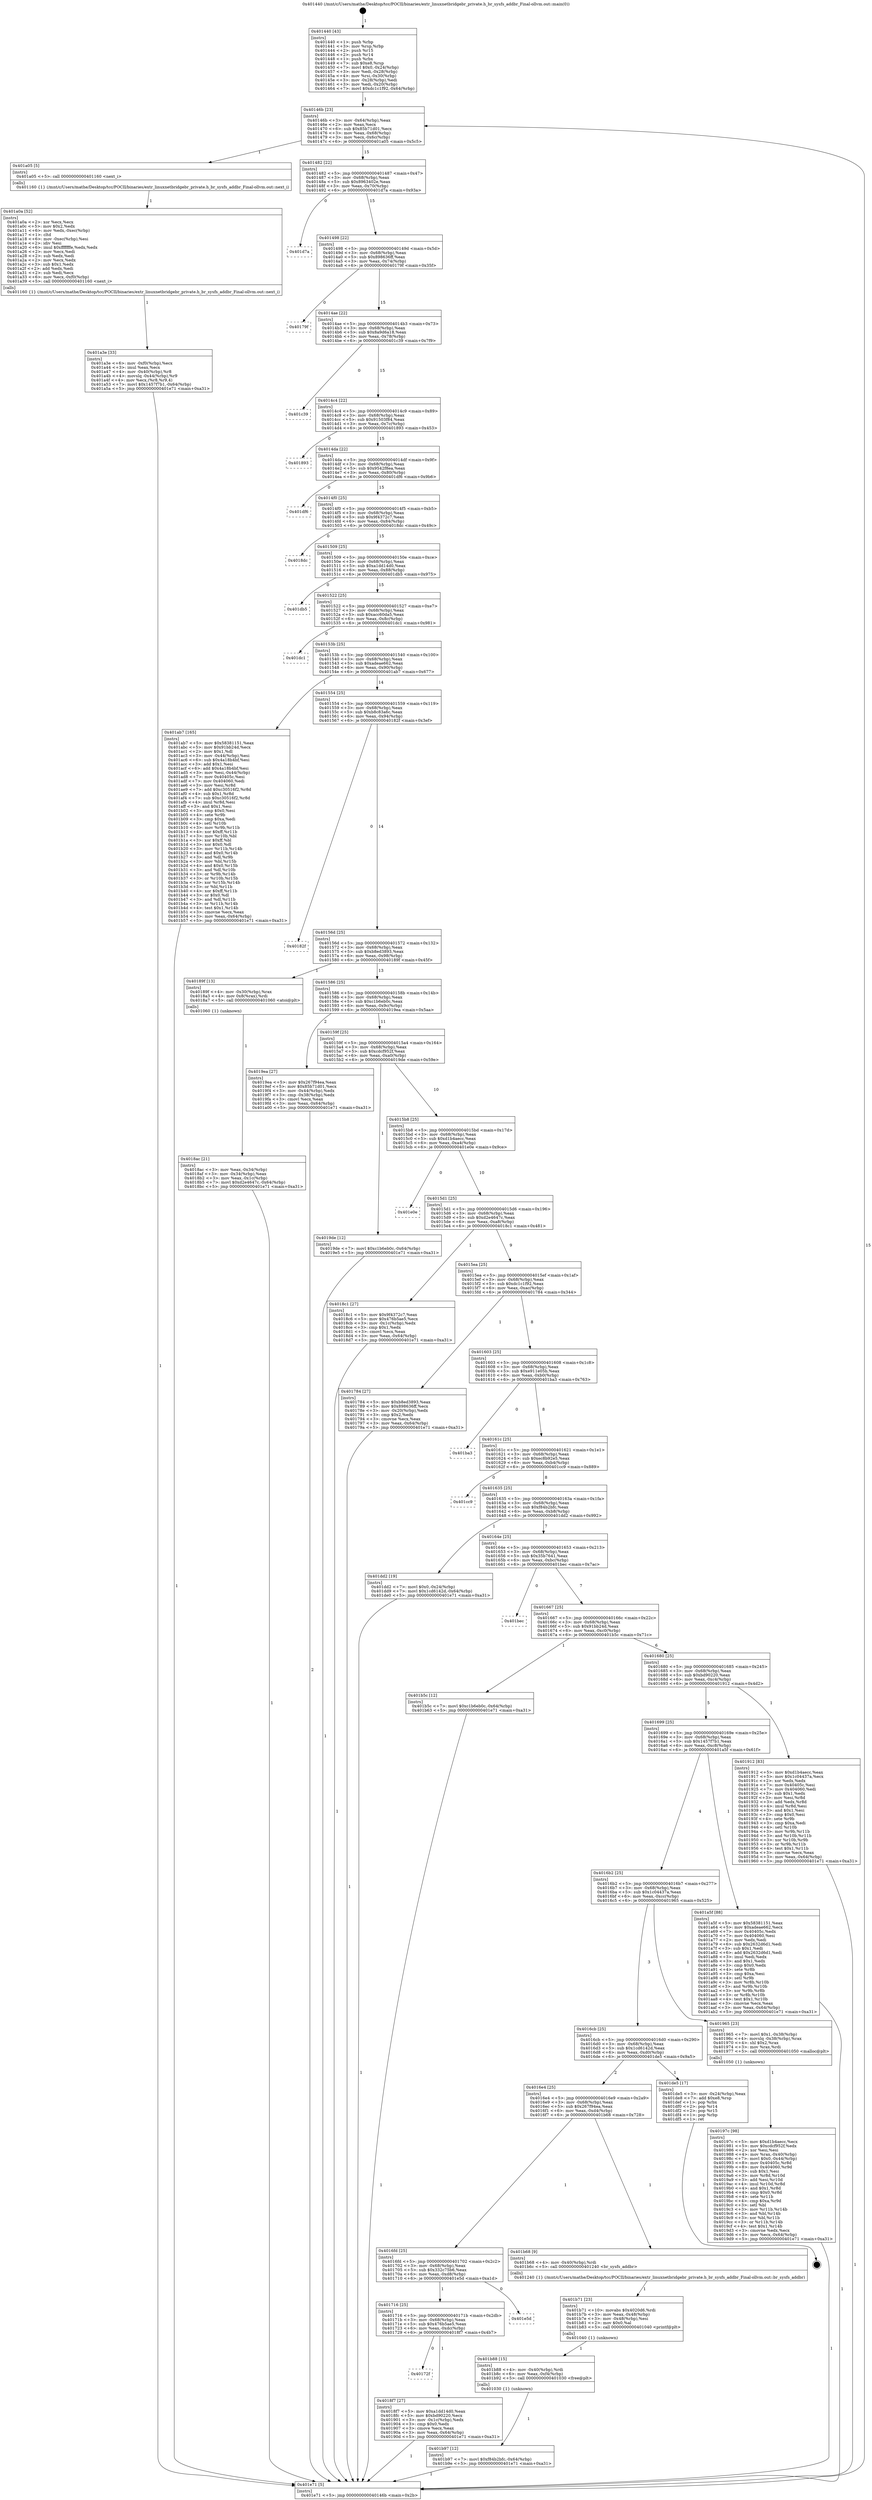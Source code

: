 digraph "0x401440" {
  label = "0x401440 (/mnt/c/Users/mathe/Desktop/tcc/POCII/binaries/extr_linuxnetbridgebr_private.h_br_sysfs_addbr_Final-ollvm.out::main(0))"
  labelloc = "t"
  node[shape=record]

  Entry [label="",width=0.3,height=0.3,shape=circle,fillcolor=black,style=filled]
  "0x40146b" [label="{
     0x40146b [23]\l
     | [instrs]\l
     &nbsp;&nbsp;0x40146b \<+3\>: mov -0x64(%rbp),%eax\l
     &nbsp;&nbsp;0x40146e \<+2\>: mov %eax,%ecx\l
     &nbsp;&nbsp;0x401470 \<+6\>: sub $0x85b71d01,%ecx\l
     &nbsp;&nbsp;0x401476 \<+3\>: mov %eax,-0x68(%rbp)\l
     &nbsp;&nbsp;0x401479 \<+3\>: mov %ecx,-0x6c(%rbp)\l
     &nbsp;&nbsp;0x40147c \<+6\>: je 0000000000401a05 \<main+0x5c5\>\l
  }"]
  "0x401a05" [label="{
     0x401a05 [5]\l
     | [instrs]\l
     &nbsp;&nbsp;0x401a05 \<+5\>: call 0000000000401160 \<next_i\>\l
     | [calls]\l
     &nbsp;&nbsp;0x401160 \{1\} (/mnt/c/Users/mathe/Desktop/tcc/POCII/binaries/extr_linuxnetbridgebr_private.h_br_sysfs_addbr_Final-ollvm.out::next_i)\l
  }"]
  "0x401482" [label="{
     0x401482 [22]\l
     | [instrs]\l
     &nbsp;&nbsp;0x401482 \<+5\>: jmp 0000000000401487 \<main+0x47\>\l
     &nbsp;&nbsp;0x401487 \<+3\>: mov -0x68(%rbp),%eax\l
     &nbsp;&nbsp;0x40148a \<+5\>: sub $0x8963402e,%eax\l
     &nbsp;&nbsp;0x40148f \<+3\>: mov %eax,-0x70(%rbp)\l
     &nbsp;&nbsp;0x401492 \<+6\>: je 0000000000401d7a \<main+0x93a\>\l
  }"]
  Exit [label="",width=0.3,height=0.3,shape=circle,fillcolor=black,style=filled,peripheries=2]
  "0x401d7a" [label="{
     0x401d7a\l
  }", style=dashed]
  "0x401498" [label="{
     0x401498 [22]\l
     | [instrs]\l
     &nbsp;&nbsp;0x401498 \<+5\>: jmp 000000000040149d \<main+0x5d\>\l
     &nbsp;&nbsp;0x40149d \<+3\>: mov -0x68(%rbp),%eax\l
     &nbsp;&nbsp;0x4014a0 \<+5\>: sub $0x898636ff,%eax\l
     &nbsp;&nbsp;0x4014a5 \<+3\>: mov %eax,-0x74(%rbp)\l
     &nbsp;&nbsp;0x4014a8 \<+6\>: je 000000000040179f \<main+0x35f\>\l
  }"]
  "0x401b97" [label="{
     0x401b97 [12]\l
     | [instrs]\l
     &nbsp;&nbsp;0x401b97 \<+7\>: movl $0xf84b2bfc,-0x64(%rbp)\l
     &nbsp;&nbsp;0x401b9e \<+5\>: jmp 0000000000401e71 \<main+0xa31\>\l
  }"]
  "0x40179f" [label="{
     0x40179f\l
  }", style=dashed]
  "0x4014ae" [label="{
     0x4014ae [22]\l
     | [instrs]\l
     &nbsp;&nbsp;0x4014ae \<+5\>: jmp 00000000004014b3 \<main+0x73\>\l
     &nbsp;&nbsp;0x4014b3 \<+3\>: mov -0x68(%rbp),%eax\l
     &nbsp;&nbsp;0x4014b6 \<+5\>: sub $0x8a9d6a18,%eax\l
     &nbsp;&nbsp;0x4014bb \<+3\>: mov %eax,-0x78(%rbp)\l
     &nbsp;&nbsp;0x4014be \<+6\>: je 0000000000401c39 \<main+0x7f9\>\l
  }"]
  "0x401b88" [label="{
     0x401b88 [15]\l
     | [instrs]\l
     &nbsp;&nbsp;0x401b88 \<+4\>: mov -0x40(%rbp),%rdi\l
     &nbsp;&nbsp;0x401b8c \<+6\>: mov %eax,-0xf4(%rbp)\l
     &nbsp;&nbsp;0x401b92 \<+5\>: call 0000000000401030 \<free@plt\>\l
     | [calls]\l
     &nbsp;&nbsp;0x401030 \{1\} (unknown)\l
  }"]
  "0x401c39" [label="{
     0x401c39\l
  }", style=dashed]
  "0x4014c4" [label="{
     0x4014c4 [22]\l
     | [instrs]\l
     &nbsp;&nbsp;0x4014c4 \<+5\>: jmp 00000000004014c9 \<main+0x89\>\l
     &nbsp;&nbsp;0x4014c9 \<+3\>: mov -0x68(%rbp),%eax\l
     &nbsp;&nbsp;0x4014cc \<+5\>: sub $0x91503f84,%eax\l
     &nbsp;&nbsp;0x4014d1 \<+3\>: mov %eax,-0x7c(%rbp)\l
     &nbsp;&nbsp;0x4014d4 \<+6\>: je 0000000000401893 \<main+0x453\>\l
  }"]
  "0x401b71" [label="{
     0x401b71 [23]\l
     | [instrs]\l
     &nbsp;&nbsp;0x401b71 \<+10\>: movabs $0x4020d6,%rdi\l
     &nbsp;&nbsp;0x401b7b \<+3\>: mov %eax,-0x48(%rbp)\l
     &nbsp;&nbsp;0x401b7e \<+3\>: mov -0x48(%rbp),%esi\l
     &nbsp;&nbsp;0x401b81 \<+2\>: mov $0x0,%al\l
     &nbsp;&nbsp;0x401b83 \<+5\>: call 0000000000401040 \<printf@plt\>\l
     | [calls]\l
     &nbsp;&nbsp;0x401040 \{1\} (unknown)\l
  }"]
  "0x401893" [label="{
     0x401893\l
  }", style=dashed]
  "0x4014da" [label="{
     0x4014da [22]\l
     | [instrs]\l
     &nbsp;&nbsp;0x4014da \<+5\>: jmp 00000000004014df \<main+0x9f\>\l
     &nbsp;&nbsp;0x4014df \<+3\>: mov -0x68(%rbp),%eax\l
     &nbsp;&nbsp;0x4014e2 \<+5\>: sub $0x9542f8ea,%eax\l
     &nbsp;&nbsp;0x4014e7 \<+3\>: mov %eax,-0x80(%rbp)\l
     &nbsp;&nbsp;0x4014ea \<+6\>: je 0000000000401df6 \<main+0x9b6\>\l
  }"]
  "0x401a3e" [label="{
     0x401a3e [33]\l
     | [instrs]\l
     &nbsp;&nbsp;0x401a3e \<+6\>: mov -0xf0(%rbp),%ecx\l
     &nbsp;&nbsp;0x401a44 \<+3\>: imul %eax,%ecx\l
     &nbsp;&nbsp;0x401a47 \<+4\>: mov -0x40(%rbp),%r8\l
     &nbsp;&nbsp;0x401a4b \<+4\>: movslq -0x44(%rbp),%r9\l
     &nbsp;&nbsp;0x401a4f \<+4\>: mov %ecx,(%r8,%r9,4)\l
     &nbsp;&nbsp;0x401a53 \<+7\>: movl $0x1457f7b1,-0x64(%rbp)\l
     &nbsp;&nbsp;0x401a5a \<+5\>: jmp 0000000000401e71 \<main+0xa31\>\l
  }"]
  "0x401df6" [label="{
     0x401df6\l
  }", style=dashed]
  "0x4014f0" [label="{
     0x4014f0 [25]\l
     | [instrs]\l
     &nbsp;&nbsp;0x4014f0 \<+5\>: jmp 00000000004014f5 \<main+0xb5\>\l
     &nbsp;&nbsp;0x4014f5 \<+3\>: mov -0x68(%rbp),%eax\l
     &nbsp;&nbsp;0x4014f8 \<+5\>: sub $0x9f4372c7,%eax\l
     &nbsp;&nbsp;0x4014fd \<+6\>: mov %eax,-0x84(%rbp)\l
     &nbsp;&nbsp;0x401503 \<+6\>: je 00000000004018dc \<main+0x49c\>\l
  }"]
  "0x401a0a" [label="{
     0x401a0a [52]\l
     | [instrs]\l
     &nbsp;&nbsp;0x401a0a \<+2\>: xor %ecx,%ecx\l
     &nbsp;&nbsp;0x401a0c \<+5\>: mov $0x2,%edx\l
     &nbsp;&nbsp;0x401a11 \<+6\>: mov %edx,-0xec(%rbp)\l
     &nbsp;&nbsp;0x401a17 \<+1\>: cltd\l
     &nbsp;&nbsp;0x401a18 \<+6\>: mov -0xec(%rbp),%esi\l
     &nbsp;&nbsp;0x401a1e \<+2\>: idiv %esi\l
     &nbsp;&nbsp;0x401a20 \<+6\>: imul $0xfffffffe,%edx,%edx\l
     &nbsp;&nbsp;0x401a26 \<+2\>: mov %ecx,%edi\l
     &nbsp;&nbsp;0x401a28 \<+2\>: sub %edx,%edi\l
     &nbsp;&nbsp;0x401a2a \<+2\>: mov %ecx,%edx\l
     &nbsp;&nbsp;0x401a2c \<+3\>: sub $0x1,%edx\l
     &nbsp;&nbsp;0x401a2f \<+2\>: add %edx,%edi\l
     &nbsp;&nbsp;0x401a31 \<+2\>: sub %edi,%ecx\l
     &nbsp;&nbsp;0x401a33 \<+6\>: mov %ecx,-0xf0(%rbp)\l
     &nbsp;&nbsp;0x401a39 \<+5\>: call 0000000000401160 \<next_i\>\l
     | [calls]\l
     &nbsp;&nbsp;0x401160 \{1\} (/mnt/c/Users/mathe/Desktop/tcc/POCII/binaries/extr_linuxnetbridgebr_private.h_br_sysfs_addbr_Final-ollvm.out::next_i)\l
  }"]
  "0x4018dc" [label="{
     0x4018dc\l
  }", style=dashed]
  "0x401509" [label="{
     0x401509 [25]\l
     | [instrs]\l
     &nbsp;&nbsp;0x401509 \<+5\>: jmp 000000000040150e \<main+0xce\>\l
     &nbsp;&nbsp;0x40150e \<+3\>: mov -0x68(%rbp),%eax\l
     &nbsp;&nbsp;0x401511 \<+5\>: sub $0xa1dd14d0,%eax\l
     &nbsp;&nbsp;0x401516 \<+6\>: mov %eax,-0x88(%rbp)\l
     &nbsp;&nbsp;0x40151c \<+6\>: je 0000000000401db5 \<main+0x975\>\l
  }"]
  "0x40197c" [label="{
     0x40197c [98]\l
     | [instrs]\l
     &nbsp;&nbsp;0x40197c \<+5\>: mov $0xd1b4aecc,%ecx\l
     &nbsp;&nbsp;0x401981 \<+5\>: mov $0xcdcf952f,%edx\l
     &nbsp;&nbsp;0x401986 \<+2\>: xor %esi,%esi\l
     &nbsp;&nbsp;0x401988 \<+4\>: mov %rax,-0x40(%rbp)\l
     &nbsp;&nbsp;0x40198c \<+7\>: movl $0x0,-0x44(%rbp)\l
     &nbsp;&nbsp;0x401993 \<+8\>: mov 0x40405c,%r8d\l
     &nbsp;&nbsp;0x40199b \<+8\>: mov 0x404060,%r9d\l
     &nbsp;&nbsp;0x4019a3 \<+3\>: sub $0x1,%esi\l
     &nbsp;&nbsp;0x4019a6 \<+3\>: mov %r8d,%r10d\l
     &nbsp;&nbsp;0x4019a9 \<+3\>: add %esi,%r10d\l
     &nbsp;&nbsp;0x4019ac \<+4\>: imul %r10d,%r8d\l
     &nbsp;&nbsp;0x4019b0 \<+4\>: and $0x1,%r8d\l
     &nbsp;&nbsp;0x4019b4 \<+4\>: cmp $0x0,%r8d\l
     &nbsp;&nbsp;0x4019b8 \<+4\>: sete %r11b\l
     &nbsp;&nbsp;0x4019bc \<+4\>: cmp $0xa,%r9d\l
     &nbsp;&nbsp;0x4019c0 \<+3\>: setl %bl\l
     &nbsp;&nbsp;0x4019c3 \<+3\>: mov %r11b,%r14b\l
     &nbsp;&nbsp;0x4019c6 \<+3\>: and %bl,%r14b\l
     &nbsp;&nbsp;0x4019c9 \<+3\>: xor %bl,%r11b\l
     &nbsp;&nbsp;0x4019cc \<+3\>: or %r11b,%r14b\l
     &nbsp;&nbsp;0x4019cf \<+4\>: test $0x1,%r14b\l
     &nbsp;&nbsp;0x4019d3 \<+3\>: cmovne %edx,%ecx\l
     &nbsp;&nbsp;0x4019d6 \<+3\>: mov %ecx,-0x64(%rbp)\l
     &nbsp;&nbsp;0x4019d9 \<+5\>: jmp 0000000000401e71 \<main+0xa31\>\l
  }"]
  "0x401db5" [label="{
     0x401db5\l
  }", style=dashed]
  "0x401522" [label="{
     0x401522 [25]\l
     | [instrs]\l
     &nbsp;&nbsp;0x401522 \<+5\>: jmp 0000000000401527 \<main+0xe7\>\l
     &nbsp;&nbsp;0x401527 \<+3\>: mov -0x68(%rbp),%eax\l
     &nbsp;&nbsp;0x40152a \<+5\>: sub $0xacc60da5,%eax\l
     &nbsp;&nbsp;0x40152f \<+6\>: mov %eax,-0x8c(%rbp)\l
     &nbsp;&nbsp;0x401535 \<+6\>: je 0000000000401dc1 \<main+0x981\>\l
  }"]
  "0x40172f" [label="{
     0x40172f\l
  }", style=dashed]
  "0x401dc1" [label="{
     0x401dc1\l
  }", style=dashed]
  "0x40153b" [label="{
     0x40153b [25]\l
     | [instrs]\l
     &nbsp;&nbsp;0x40153b \<+5\>: jmp 0000000000401540 \<main+0x100\>\l
     &nbsp;&nbsp;0x401540 \<+3\>: mov -0x68(%rbp),%eax\l
     &nbsp;&nbsp;0x401543 \<+5\>: sub $0xadeae662,%eax\l
     &nbsp;&nbsp;0x401548 \<+6\>: mov %eax,-0x90(%rbp)\l
     &nbsp;&nbsp;0x40154e \<+6\>: je 0000000000401ab7 \<main+0x677\>\l
  }"]
  "0x4018f7" [label="{
     0x4018f7 [27]\l
     | [instrs]\l
     &nbsp;&nbsp;0x4018f7 \<+5\>: mov $0xa1dd14d0,%eax\l
     &nbsp;&nbsp;0x4018fc \<+5\>: mov $0xbd90220,%ecx\l
     &nbsp;&nbsp;0x401901 \<+3\>: mov -0x1c(%rbp),%edx\l
     &nbsp;&nbsp;0x401904 \<+3\>: cmp $0x0,%edx\l
     &nbsp;&nbsp;0x401907 \<+3\>: cmove %ecx,%eax\l
     &nbsp;&nbsp;0x40190a \<+3\>: mov %eax,-0x64(%rbp)\l
     &nbsp;&nbsp;0x40190d \<+5\>: jmp 0000000000401e71 \<main+0xa31\>\l
  }"]
  "0x401ab7" [label="{
     0x401ab7 [165]\l
     | [instrs]\l
     &nbsp;&nbsp;0x401ab7 \<+5\>: mov $0x58381151,%eax\l
     &nbsp;&nbsp;0x401abc \<+5\>: mov $0x91bb24d,%ecx\l
     &nbsp;&nbsp;0x401ac1 \<+2\>: mov $0x1,%dl\l
     &nbsp;&nbsp;0x401ac3 \<+3\>: mov -0x44(%rbp),%esi\l
     &nbsp;&nbsp;0x401ac6 \<+6\>: sub $0x4a18b4bf,%esi\l
     &nbsp;&nbsp;0x401acc \<+3\>: add $0x1,%esi\l
     &nbsp;&nbsp;0x401acf \<+6\>: add $0x4a18b4bf,%esi\l
     &nbsp;&nbsp;0x401ad5 \<+3\>: mov %esi,-0x44(%rbp)\l
     &nbsp;&nbsp;0x401ad8 \<+7\>: mov 0x40405c,%esi\l
     &nbsp;&nbsp;0x401adf \<+7\>: mov 0x404060,%edi\l
     &nbsp;&nbsp;0x401ae6 \<+3\>: mov %esi,%r8d\l
     &nbsp;&nbsp;0x401ae9 \<+7\>: add $0xc30516f2,%r8d\l
     &nbsp;&nbsp;0x401af0 \<+4\>: sub $0x1,%r8d\l
     &nbsp;&nbsp;0x401af4 \<+7\>: sub $0xc30516f2,%r8d\l
     &nbsp;&nbsp;0x401afb \<+4\>: imul %r8d,%esi\l
     &nbsp;&nbsp;0x401aff \<+3\>: and $0x1,%esi\l
     &nbsp;&nbsp;0x401b02 \<+3\>: cmp $0x0,%esi\l
     &nbsp;&nbsp;0x401b05 \<+4\>: sete %r9b\l
     &nbsp;&nbsp;0x401b09 \<+3\>: cmp $0xa,%edi\l
     &nbsp;&nbsp;0x401b0c \<+4\>: setl %r10b\l
     &nbsp;&nbsp;0x401b10 \<+3\>: mov %r9b,%r11b\l
     &nbsp;&nbsp;0x401b13 \<+4\>: xor $0xff,%r11b\l
     &nbsp;&nbsp;0x401b17 \<+3\>: mov %r10b,%bl\l
     &nbsp;&nbsp;0x401b1a \<+3\>: xor $0xff,%bl\l
     &nbsp;&nbsp;0x401b1d \<+3\>: xor $0x0,%dl\l
     &nbsp;&nbsp;0x401b20 \<+3\>: mov %r11b,%r14b\l
     &nbsp;&nbsp;0x401b23 \<+4\>: and $0x0,%r14b\l
     &nbsp;&nbsp;0x401b27 \<+3\>: and %dl,%r9b\l
     &nbsp;&nbsp;0x401b2a \<+3\>: mov %bl,%r15b\l
     &nbsp;&nbsp;0x401b2d \<+4\>: and $0x0,%r15b\l
     &nbsp;&nbsp;0x401b31 \<+3\>: and %dl,%r10b\l
     &nbsp;&nbsp;0x401b34 \<+3\>: or %r9b,%r14b\l
     &nbsp;&nbsp;0x401b37 \<+3\>: or %r10b,%r15b\l
     &nbsp;&nbsp;0x401b3a \<+3\>: xor %r15b,%r14b\l
     &nbsp;&nbsp;0x401b3d \<+3\>: or %bl,%r11b\l
     &nbsp;&nbsp;0x401b40 \<+4\>: xor $0xff,%r11b\l
     &nbsp;&nbsp;0x401b44 \<+3\>: or $0x0,%dl\l
     &nbsp;&nbsp;0x401b47 \<+3\>: and %dl,%r11b\l
     &nbsp;&nbsp;0x401b4a \<+3\>: or %r11b,%r14b\l
     &nbsp;&nbsp;0x401b4d \<+4\>: test $0x1,%r14b\l
     &nbsp;&nbsp;0x401b51 \<+3\>: cmovne %ecx,%eax\l
     &nbsp;&nbsp;0x401b54 \<+3\>: mov %eax,-0x64(%rbp)\l
     &nbsp;&nbsp;0x401b57 \<+5\>: jmp 0000000000401e71 \<main+0xa31\>\l
  }"]
  "0x401554" [label="{
     0x401554 [25]\l
     | [instrs]\l
     &nbsp;&nbsp;0x401554 \<+5\>: jmp 0000000000401559 \<main+0x119\>\l
     &nbsp;&nbsp;0x401559 \<+3\>: mov -0x68(%rbp),%eax\l
     &nbsp;&nbsp;0x40155c \<+5\>: sub $0xb8c83a6c,%eax\l
     &nbsp;&nbsp;0x401561 \<+6\>: mov %eax,-0x94(%rbp)\l
     &nbsp;&nbsp;0x401567 \<+6\>: je 000000000040182f \<main+0x3ef\>\l
  }"]
  "0x401716" [label="{
     0x401716 [25]\l
     | [instrs]\l
     &nbsp;&nbsp;0x401716 \<+5\>: jmp 000000000040171b \<main+0x2db\>\l
     &nbsp;&nbsp;0x40171b \<+3\>: mov -0x68(%rbp),%eax\l
     &nbsp;&nbsp;0x40171e \<+5\>: sub $0x476b5ae5,%eax\l
     &nbsp;&nbsp;0x401723 \<+6\>: mov %eax,-0xdc(%rbp)\l
     &nbsp;&nbsp;0x401729 \<+6\>: je 00000000004018f7 \<main+0x4b7\>\l
  }"]
  "0x40182f" [label="{
     0x40182f\l
  }", style=dashed]
  "0x40156d" [label="{
     0x40156d [25]\l
     | [instrs]\l
     &nbsp;&nbsp;0x40156d \<+5\>: jmp 0000000000401572 \<main+0x132\>\l
     &nbsp;&nbsp;0x401572 \<+3\>: mov -0x68(%rbp),%eax\l
     &nbsp;&nbsp;0x401575 \<+5\>: sub $0xb8ed3893,%eax\l
     &nbsp;&nbsp;0x40157a \<+6\>: mov %eax,-0x98(%rbp)\l
     &nbsp;&nbsp;0x401580 \<+6\>: je 000000000040189f \<main+0x45f\>\l
  }"]
  "0x401e5d" [label="{
     0x401e5d\l
  }", style=dashed]
  "0x40189f" [label="{
     0x40189f [13]\l
     | [instrs]\l
     &nbsp;&nbsp;0x40189f \<+4\>: mov -0x30(%rbp),%rax\l
     &nbsp;&nbsp;0x4018a3 \<+4\>: mov 0x8(%rax),%rdi\l
     &nbsp;&nbsp;0x4018a7 \<+5\>: call 0000000000401060 \<atoi@plt\>\l
     | [calls]\l
     &nbsp;&nbsp;0x401060 \{1\} (unknown)\l
  }"]
  "0x401586" [label="{
     0x401586 [25]\l
     | [instrs]\l
     &nbsp;&nbsp;0x401586 \<+5\>: jmp 000000000040158b \<main+0x14b\>\l
     &nbsp;&nbsp;0x40158b \<+3\>: mov -0x68(%rbp),%eax\l
     &nbsp;&nbsp;0x40158e \<+5\>: sub $0xc1b6eb0c,%eax\l
     &nbsp;&nbsp;0x401593 \<+6\>: mov %eax,-0x9c(%rbp)\l
     &nbsp;&nbsp;0x401599 \<+6\>: je 00000000004019ea \<main+0x5aa\>\l
  }"]
  "0x4016fd" [label="{
     0x4016fd [25]\l
     | [instrs]\l
     &nbsp;&nbsp;0x4016fd \<+5\>: jmp 0000000000401702 \<main+0x2c2\>\l
     &nbsp;&nbsp;0x401702 \<+3\>: mov -0x68(%rbp),%eax\l
     &nbsp;&nbsp;0x401705 \<+5\>: sub $0x332c75b6,%eax\l
     &nbsp;&nbsp;0x40170a \<+6\>: mov %eax,-0xd8(%rbp)\l
     &nbsp;&nbsp;0x401710 \<+6\>: je 0000000000401e5d \<main+0xa1d\>\l
  }"]
  "0x4019ea" [label="{
     0x4019ea [27]\l
     | [instrs]\l
     &nbsp;&nbsp;0x4019ea \<+5\>: mov $0x267f94ea,%eax\l
     &nbsp;&nbsp;0x4019ef \<+5\>: mov $0x85b71d01,%ecx\l
     &nbsp;&nbsp;0x4019f4 \<+3\>: mov -0x44(%rbp),%edx\l
     &nbsp;&nbsp;0x4019f7 \<+3\>: cmp -0x38(%rbp),%edx\l
     &nbsp;&nbsp;0x4019fa \<+3\>: cmovl %ecx,%eax\l
     &nbsp;&nbsp;0x4019fd \<+3\>: mov %eax,-0x64(%rbp)\l
     &nbsp;&nbsp;0x401a00 \<+5\>: jmp 0000000000401e71 \<main+0xa31\>\l
  }"]
  "0x40159f" [label="{
     0x40159f [25]\l
     | [instrs]\l
     &nbsp;&nbsp;0x40159f \<+5\>: jmp 00000000004015a4 \<main+0x164\>\l
     &nbsp;&nbsp;0x4015a4 \<+3\>: mov -0x68(%rbp),%eax\l
     &nbsp;&nbsp;0x4015a7 \<+5\>: sub $0xcdcf952f,%eax\l
     &nbsp;&nbsp;0x4015ac \<+6\>: mov %eax,-0xa0(%rbp)\l
     &nbsp;&nbsp;0x4015b2 \<+6\>: je 00000000004019de \<main+0x59e\>\l
  }"]
  "0x401b68" [label="{
     0x401b68 [9]\l
     | [instrs]\l
     &nbsp;&nbsp;0x401b68 \<+4\>: mov -0x40(%rbp),%rdi\l
     &nbsp;&nbsp;0x401b6c \<+5\>: call 0000000000401240 \<br_sysfs_addbr\>\l
     | [calls]\l
     &nbsp;&nbsp;0x401240 \{1\} (/mnt/c/Users/mathe/Desktop/tcc/POCII/binaries/extr_linuxnetbridgebr_private.h_br_sysfs_addbr_Final-ollvm.out::br_sysfs_addbr)\l
  }"]
  "0x4019de" [label="{
     0x4019de [12]\l
     | [instrs]\l
     &nbsp;&nbsp;0x4019de \<+7\>: movl $0xc1b6eb0c,-0x64(%rbp)\l
     &nbsp;&nbsp;0x4019e5 \<+5\>: jmp 0000000000401e71 \<main+0xa31\>\l
  }"]
  "0x4015b8" [label="{
     0x4015b8 [25]\l
     | [instrs]\l
     &nbsp;&nbsp;0x4015b8 \<+5\>: jmp 00000000004015bd \<main+0x17d\>\l
     &nbsp;&nbsp;0x4015bd \<+3\>: mov -0x68(%rbp),%eax\l
     &nbsp;&nbsp;0x4015c0 \<+5\>: sub $0xd1b4aecc,%eax\l
     &nbsp;&nbsp;0x4015c5 \<+6\>: mov %eax,-0xa4(%rbp)\l
     &nbsp;&nbsp;0x4015cb \<+6\>: je 0000000000401e0e \<main+0x9ce\>\l
  }"]
  "0x4016e4" [label="{
     0x4016e4 [25]\l
     | [instrs]\l
     &nbsp;&nbsp;0x4016e4 \<+5\>: jmp 00000000004016e9 \<main+0x2a9\>\l
     &nbsp;&nbsp;0x4016e9 \<+3\>: mov -0x68(%rbp),%eax\l
     &nbsp;&nbsp;0x4016ec \<+5\>: sub $0x267f94ea,%eax\l
     &nbsp;&nbsp;0x4016f1 \<+6\>: mov %eax,-0xd4(%rbp)\l
     &nbsp;&nbsp;0x4016f7 \<+6\>: je 0000000000401b68 \<main+0x728\>\l
  }"]
  "0x401e0e" [label="{
     0x401e0e\l
  }", style=dashed]
  "0x4015d1" [label="{
     0x4015d1 [25]\l
     | [instrs]\l
     &nbsp;&nbsp;0x4015d1 \<+5\>: jmp 00000000004015d6 \<main+0x196\>\l
     &nbsp;&nbsp;0x4015d6 \<+3\>: mov -0x68(%rbp),%eax\l
     &nbsp;&nbsp;0x4015d9 \<+5\>: sub $0xd2e4647c,%eax\l
     &nbsp;&nbsp;0x4015de \<+6\>: mov %eax,-0xa8(%rbp)\l
     &nbsp;&nbsp;0x4015e4 \<+6\>: je 00000000004018c1 \<main+0x481\>\l
  }"]
  "0x401de5" [label="{
     0x401de5 [17]\l
     | [instrs]\l
     &nbsp;&nbsp;0x401de5 \<+3\>: mov -0x24(%rbp),%eax\l
     &nbsp;&nbsp;0x401de8 \<+7\>: add $0xe8,%rsp\l
     &nbsp;&nbsp;0x401def \<+1\>: pop %rbx\l
     &nbsp;&nbsp;0x401df0 \<+2\>: pop %r14\l
     &nbsp;&nbsp;0x401df2 \<+2\>: pop %r15\l
     &nbsp;&nbsp;0x401df4 \<+1\>: pop %rbp\l
     &nbsp;&nbsp;0x401df5 \<+1\>: ret\l
  }"]
  "0x4018c1" [label="{
     0x4018c1 [27]\l
     | [instrs]\l
     &nbsp;&nbsp;0x4018c1 \<+5\>: mov $0x9f4372c7,%eax\l
     &nbsp;&nbsp;0x4018c6 \<+5\>: mov $0x476b5ae5,%ecx\l
     &nbsp;&nbsp;0x4018cb \<+3\>: mov -0x1c(%rbp),%edx\l
     &nbsp;&nbsp;0x4018ce \<+3\>: cmp $0x1,%edx\l
     &nbsp;&nbsp;0x4018d1 \<+3\>: cmovl %ecx,%eax\l
     &nbsp;&nbsp;0x4018d4 \<+3\>: mov %eax,-0x64(%rbp)\l
     &nbsp;&nbsp;0x4018d7 \<+5\>: jmp 0000000000401e71 \<main+0xa31\>\l
  }"]
  "0x4015ea" [label="{
     0x4015ea [25]\l
     | [instrs]\l
     &nbsp;&nbsp;0x4015ea \<+5\>: jmp 00000000004015ef \<main+0x1af\>\l
     &nbsp;&nbsp;0x4015ef \<+3\>: mov -0x68(%rbp),%eax\l
     &nbsp;&nbsp;0x4015f2 \<+5\>: sub $0xdc1c1f92,%eax\l
     &nbsp;&nbsp;0x4015f7 \<+6\>: mov %eax,-0xac(%rbp)\l
     &nbsp;&nbsp;0x4015fd \<+6\>: je 0000000000401784 \<main+0x344\>\l
  }"]
  "0x4016cb" [label="{
     0x4016cb [25]\l
     | [instrs]\l
     &nbsp;&nbsp;0x4016cb \<+5\>: jmp 00000000004016d0 \<main+0x290\>\l
     &nbsp;&nbsp;0x4016d0 \<+3\>: mov -0x68(%rbp),%eax\l
     &nbsp;&nbsp;0x4016d3 \<+5\>: sub $0x1cd6142d,%eax\l
     &nbsp;&nbsp;0x4016d8 \<+6\>: mov %eax,-0xd0(%rbp)\l
     &nbsp;&nbsp;0x4016de \<+6\>: je 0000000000401de5 \<main+0x9a5\>\l
  }"]
  "0x401784" [label="{
     0x401784 [27]\l
     | [instrs]\l
     &nbsp;&nbsp;0x401784 \<+5\>: mov $0xb8ed3893,%eax\l
     &nbsp;&nbsp;0x401789 \<+5\>: mov $0x898636ff,%ecx\l
     &nbsp;&nbsp;0x40178e \<+3\>: mov -0x20(%rbp),%edx\l
     &nbsp;&nbsp;0x401791 \<+3\>: cmp $0x2,%edx\l
     &nbsp;&nbsp;0x401794 \<+3\>: cmovne %ecx,%eax\l
     &nbsp;&nbsp;0x401797 \<+3\>: mov %eax,-0x64(%rbp)\l
     &nbsp;&nbsp;0x40179a \<+5\>: jmp 0000000000401e71 \<main+0xa31\>\l
  }"]
  "0x401603" [label="{
     0x401603 [25]\l
     | [instrs]\l
     &nbsp;&nbsp;0x401603 \<+5\>: jmp 0000000000401608 \<main+0x1c8\>\l
     &nbsp;&nbsp;0x401608 \<+3\>: mov -0x68(%rbp),%eax\l
     &nbsp;&nbsp;0x40160b \<+5\>: sub $0xe911e05b,%eax\l
     &nbsp;&nbsp;0x401610 \<+6\>: mov %eax,-0xb0(%rbp)\l
     &nbsp;&nbsp;0x401616 \<+6\>: je 0000000000401ba3 \<main+0x763\>\l
  }"]
  "0x401e71" [label="{
     0x401e71 [5]\l
     | [instrs]\l
     &nbsp;&nbsp;0x401e71 \<+5\>: jmp 000000000040146b \<main+0x2b\>\l
  }"]
  "0x401440" [label="{
     0x401440 [43]\l
     | [instrs]\l
     &nbsp;&nbsp;0x401440 \<+1\>: push %rbp\l
     &nbsp;&nbsp;0x401441 \<+3\>: mov %rsp,%rbp\l
     &nbsp;&nbsp;0x401444 \<+2\>: push %r15\l
     &nbsp;&nbsp;0x401446 \<+2\>: push %r14\l
     &nbsp;&nbsp;0x401448 \<+1\>: push %rbx\l
     &nbsp;&nbsp;0x401449 \<+7\>: sub $0xe8,%rsp\l
     &nbsp;&nbsp;0x401450 \<+7\>: movl $0x0,-0x24(%rbp)\l
     &nbsp;&nbsp;0x401457 \<+3\>: mov %edi,-0x28(%rbp)\l
     &nbsp;&nbsp;0x40145a \<+4\>: mov %rsi,-0x30(%rbp)\l
     &nbsp;&nbsp;0x40145e \<+3\>: mov -0x28(%rbp),%edi\l
     &nbsp;&nbsp;0x401461 \<+3\>: mov %edi,-0x20(%rbp)\l
     &nbsp;&nbsp;0x401464 \<+7\>: movl $0xdc1c1f92,-0x64(%rbp)\l
  }"]
  "0x4018ac" [label="{
     0x4018ac [21]\l
     | [instrs]\l
     &nbsp;&nbsp;0x4018ac \<+3\>: mov %eax,-0x34(%rbp)\l
     &nbsp;&nbsp;0x4018af \<+3\>: mov -0x34(%rbp),%eax\l
     &nbsp;&nbsp;0x4018b2 \<+3\>: mov %eax,-0x1c(%rbp)\l
     &nbsp;&nbsp;0x4018b5 \<+7\>: movl $0xd2e4647c,-0x64(%rbp)\l
     &nbsp;&nbsp;0x4018bc \<+5\>: jmp 0000000000401e71 \<main+0xa31\>\l
  }"]
  "0x401965" [label="{
     0x401965 [23]\l
     | [instrs]\l
     &nbsp;&nbsp;0x401965 \<+7\>: movl $0x1,-0x38(%rbp)\l
     &nbsp;&nbsp;0x40196c \<+4\>: movslq -0x38(%rbp),%rax\l
     &nbsp;&nbsp;0x401970 \<+4\>: shl $0x2,%rax\l
     &nbsp;&nbsp;0x401974 \<+3\>: mov %rax,%rdi\l
     &nbsp;&nbsp;0x401977 \<+5\>: call 0000000000401050 \<malloc@plt\>\l
     | [calls]\l
     &nbsp;&nbsp;0x401050 \{1\} (unknown)\l
  }"]
  "0x401ba3" [label="{
     0x401ba3\l
  }", style=dashed]
  "0x40161c" [label="{
     0x40161c [25]\l
     | [instrs]\l
     &nbsp;&nbsp;0x40161c \<+5\>: jmp 0000000000401621 \<main+0x1e1\>\l
     &nbsp;&nbsp;0x401621 \<+3\>: mov -0x68(%rbp),%eax\l
     &nbsp;&nbsp;0x401624 \<+5\>: sub $0xec8b92e5,%eax\l
     &nbsp;&nbsp;0x401629 \<+6\>: mov %eax,-0xb4(%rbp)\l
     &nbsp;&nbsp;0x40162f \<+6\>: je 0000000000401cc9 \<main+0x889\>\l
  }"]
  "0x4016b2" [label="{
     0x4016b2 [25]\l
     | [instrs]\l
     &nbsp;&nbsp;0x4016b2 \<+5\>: jmp 00000000004016b7 \<main+0x277\>\l
     &nbsp;&nbsp;0x4016b7 \<+3\>: mov -0x68(%rbp),%eax\l
     &nbsp;&nbsp;0x4016ba \<+5\>: sub $0x1c04437a,%eax\l
     &nbsp;&nbsp;0x4016bf \<+6\>: mov %eax,-0xcc(%rbp)\l
     &nbsp;&nbsp;0x4016c5 \<+6\>: je 0000000000401965 \<main+0x525\>\l
  }"]
  "0x401cc9" [label="{
     0x401cc9\l
  }", style=dashed]
  "0x401635" [label="{
     0x401635 [25]\l
     | [instrs]\l
     &nbsp;&nbsp;0x401635 \<+5\>: jmp 000000000040163a \<main+0x1fa\>\l
     &nbsp;&nbsp;0x40163a \<+3\>: mov -0x68(%rbp),%eax\l
     &nbsp;&nbsp;0x40163d \<+5\>: sub $0xf84b2bfc,%eax\l
     &nbsp;&nbsp;0x401642 \<+6\>: mov %eax,-0xb8(%rbp)\l
     &nbsp;&nbsp;0x401648 \<+6\>: je 0000000000401dd2 \<main+0x992\>\l
  }"]
  "0x401a5f" [label="{
     0x401a5f [88]\l
     | [instrs]\l
     &nbsp;&nbsp;0x401a5f \<+5\>: mov $0x58381151,%eax\l
     &nbsp;&nbsp;0x401a64 \<+5\>: mov $0xadeae662,%ecx\l
     &nbsp;&nbsp;0x401a69 \<+7\>: mov 0x40405c,%edx\l
     &nbsp;&nbsp;0x401a70 \<+7\>: mov 0x404060,%esi\l
     &nbsp;&nbsp;0x401a77 \<+2\>: mov %edx,%edi\l
     &nbsp;&nbsp;0x401a79 \<+6\>: sub $0x2632d6d1,%edi\l
     &nbsp;&nbsp;0x401a7f \<+3\>: sub $0x1,%edi\l
     &nbsp;&nbsp;0x401a82 \<+6\>: add $0x2632d6d1,%edi\l
     &nbsp;&nbsp;0x401a88 \<+3\>: imul %edi,%edx\l
     &nbsp;&nbsp;0x401a8b \<+3\>: and $0x1,%edx\l
     &nbsp;&nbsp;0x401a8e \<+3\>: cmp $0x0,%edx\l
     &nbsp;&nbsp;0x401a91 \<+4\>: sete %r8b\l
     &nbsp;&nbsp;0x401a95 \<+3\>: cmp $0xa,%esi\l
     &nbsp;&nbsp;0x401a98 \<+4\>: setl %r9b\l
     &nbsp;&nbsp;0x401a9c \<+3\>: mov %r8b,%r10b\l
     &nbsp;&nbsp;0x401a9f \<+3\>: and %r9b,%r10b\l
     &nbsp;&nbsp;0x401aa2 \<+3\>: xor %r9b,%r8b\l
     &nbsp;&nbsp;0x401aa5 \<+3\>: or %r8b,%r10b\l
     &nbsp;&nbsp;0x401aa8 \<+4\>: test $0x1,%r10b\l
     &nbsp;&nbsp;0x401aac \<+3\>: cmovne %ecx,%eax\l
     &nbsp;&nbsp;0x401aaf \<+3\>: mov %eax,-0x64(%rbp)\l
     &nbsp;&nbsp;0x401ab2 \<+5\>: jmp 0000000000401e71 \<main+0xa31\>\l
  }"]
  "0x401dd2" [label="{
     0x401dd2 [19]\l
     | [instrs]\l
     &nbsp;&nbsp;0x401dd2 \<+7\>: movl $0x0,-0x24(%rbp)\l
     &nbsp;&nbsp;0x401dd9 \<+7\>: movl $0x1cd6142d,-0x64(%rbp)\l
     &nbsp;&nbsp;0x401de0 \<+5\>: jmp 0000000000401e71 \<main+0xa31\>\l
  }"]
  "0x40164e" [label="{
     0x40164e [25]\l
     | [instrs]\l
     &nbsp;&nbsp;0x40164e \<+5\>: jmp 0000000000401653 \<main+0x213\>\l
     &nbsp;&nbsp;0x401653 \<+3\>: mov -0x68(%rbp),%eax\l
     &nbsp;&nbsp;0x401656 \<+5\>: sub $0x35b7641,%eax\l
     &nbsp;&nbsp;0x40165b \<+6\>: mov %eax,-0xbc(%rbp)\l
     &nbsp;&nbsp;0x401661 \<+6\>: je 0000000000401bec \<main+0x7ac\>\l
  }"]
  "0x401699" [label="{
     0x401699 [25]\l
     | [instrs]\l
     &nbsp;&nbsp;0x401699 \<+5\>: jmp 000000000040169e \<main+0x25e\>\l
     &nbsp;&nbsp;0x40169e \<+3\>: mov -0x68(%rbp),%eax\l
     &nbsp;&nbsp;0x4016a1 \<+5\>: sub $0x1457f7b1,%eax\l
     &nbsp;&nbsp;0x4016a6 \<+6\>: mov %eax,-0xc8(%rbp)\l
     &nbsp;&nbsp;0x4016ac \<+6\>: je 0000000000401a5f \<main+0x61f\>\l
  }"]
  "0x401bec" [label="{
     0x401bec\l
  }", style=dashed]
  "0x401667" [label="{
     0x401667 [25]\l
     | [instrs]\l
     &nbsp;&nbsp;0x401667 \<+5\>: jmp 000000000040166c \<main+0x22c\>\l
     &nbsp;&nbsp;0x40166c \<+3\>: mov -0x68(%rbp),%eax\l
     &nbsp;&nbsp;0x40166f \<+5\>: sub $0x91bb24d,%eax\l
     &nbsp;&nbsp;0x401674 \<+6\>: mov %eax,-0xc0(%rbp)\l
     &nbsp;&nbsp;0x40167a \<+6\>: je 0000000000401b5c \<main+0x71c\>\l
  }"]
  "0x401912" [label="{
     0x401912 [83]\l
     | [instrs]\l
     &nbsp;&nbsp;0x401912 \<+5\>: mov $0xd1b4aecc,%eax\l
     &nbsp;&nbsp;0x401917 \<+5\>: mov $0x1c04437a,%ecx\l
     &nbsp;&nbsp;0x40191c \<+2\>: xor %edx,%edx\l
     &nbsp;&nbsp;0x40191e \<+7\>: mov 0x40405c,%esi\l
     &nbsp;&nbsp;0x401925 \<+7\>: mov 0x404060,%edi\l
     &nbsp;&nbsp;0x40192c \<+3\>: sub $0x1,%edx\l
     &nbsp;&nbsp;0x40192f \<+3\>: mov %esi,%r8d\l
     &nbsp;&nbsp;0x401932 \<+3\>: add %edx,%r8d\l
     &nbsp;&nbsp;0x401935 \<+4\>: imul %r8d,%esi\l
     &nbsp;&nbsp;0x401939 \<+3\>: and $0x1,%esi\l
     &nbsp;&nbsp;0x40193c \<+3\>: cmp $0x0,%esi\l
     &nbsp;&nbsp;0x40193f \<+4\>: sete %r9b\l
     &nbsp;&nbsp;0x401943 \<+3\>: cmp $0xa,%edi\l
     &nbsp;&nbsp;0x401946 \<+4\>: setl %r10b\l
     &nbsp;&nbsp;0x40194a \<+3\>: mov %r9b,%r11b\l
     &nbsp;&nbsp;0x40194d \<+3\>: and %r10b,%r11b\l
     &nbsp;&nbsp;0x401950 \<+3\>: xor %r10b,%r9b\l
     &nbsp;&nbsp;0x401953 \<+3\>: or %r9b,%r11b\l
     &nbsp;&nbsp;0x401956 \<+4\>: test $0x1,%r11b\l
     &nbsp;&nbsp;0x40195a \<+3\>: cmovne %ecx,%eax\l
     &nbsp;&nbsp;0x40195d \<+3\>: mov %eax,-0x64(%rbp)\l
     &nbsp;&nbsp;0x401960 \<+5\>: jmp 0000000000401e71 \<main+0xa31\>\l
  }"]
  "0x401b5c" [label="{
     0x401b5c [12]\l
     | [instrs]\l
     &nbsp;&nbsp;0x401b5c \<+7\>: movl $0xc1b6eb0c,-0x64(%rbp)\l
     &nbsp;&nbsp;0x401b63 \<+5\>: jmp 0000000000401e71 \<main+0xa31\>\l
  }"]
  "0x401680" [label="{
     0x401680 [25]\l
     | [instrs]\l
     &nbsp;&nbsp;0x401680 \<+5\>: jmp 0000000000401685 \<main+0x245\>\l
     &nbsp;&nbsp;0x401685 \<+3\>: mov -0x68(%rbp),%eax\l
     &nbsp;&nbsp;0x401688 \<+5\>: sub $0xbd90220,%eax\l
     &nbsp;&nbsp;0x40168d \<+6\>: mov %eax,-0xc4(%rbp)\l
     &nbsp;&nbsp;0x401693 \<+6\>: je 0000000000401912 \<main+0x4d2\>\l
  }"]
  Entry -> "0x401440" [label=" 1"]
  "0x40146b" -> "0x401a05" [label=" 1"]
  "0x40146b" -> "0x401482" [label=" 15"]
  "0x401de5" -> Exit [label=" 1"]
  "0x401482" -> "0x401d7a" [label=" 0"]
  "0x401482" -> "0x401498" [label=" 15"]
  "0x401dd2" -> "0x401e71" [label=" 1"]
  "0x401498" -> "0x40179f" [label=" 0"]
  "0x401498" -> "0x4014ae" [label=" 15"]
  "0x401b97" -> "0x401e71" [label=" 1"]
  "0x4014ae" -> "0x401c39" [label=" 0"]
  "0x4014ae" -> "0x4014c4" [label=" 15"]
  "0x401b88" -> "0x401b97" [label=" 1"]
  "0x4014c4" -> "0x401893" [label=" 0"]
  "0x4014c4" -> "0x4014da" [label=" 15"]
  "0x401b71" -> "0x401b88" [label=" 1"]
  "0x4014da" -> "0x401df6" [label=" 0"]
  "0x4014da" -> "0x4014f0" [label=" 15"]
  "0x401b68" -> "0x401b71" [label=" 1"]
  "0x4014f0" -> "0x4018dc" [label=" 0"]
  "0x4014f0" -> "0x401509" [label=" 15"]
  "0x401b5c" -> "0x401e71" [label=" 1"]
  "0x401509" -> "0x401db5" [label=" 0"]
  "0x401509" -> "0x401522" [label=" 15"]
  "0x401ab7" -> "0x401e71" [label=" 1"]
  "0x401522" -> "0x401dc1" [label=" 0"]
  "0x401522" -> "0x40153b" [label=" 15"]
  "0x401a5f" -> "0x401e71" [label=" 1"]
  "0x40153b" -> "0x401ab7" [label=" 1"]
  "0x40153b" -> "0x401554" [label=" 14"]
  "0x401a3e" -> "0x401e71" [label=" 1"]
  "0x401554" -> "0x40182f" [label=" 0"]
  "0x401554" -> "0x40156d" [label=" 14"]
  "0x401a05" -> "0x401a0a" [label=" 1"]
  "0x40156d" -> "0x40189f" [label=" 1"]
  "0x40156d" -> "0x401586" [label=" 13"]
  "0x4019ea" -> "0x401e71" [label=" 2"]
  "0x401586" -> "0x4019ea" [label=" 2"]
  "0x401586" -> "0x40159f" [label=" 11"]
  "0x40197c" -> "0x401e71" [label=" 1"]
  "0x40159f" -> "0x4019de" [label=" 1"]
  "0x40159f" -> "0x4015b8" [label=" 10"]
  "0x401965" -> "0x40197c" [label=" 1"]
  "0x4015b8" -> "0x401e0e" [label=" 0"]
  "0x4015b8" -> "0x4015d1" [label=" 10"]
  "0x4018f7" -> "0x401e71" [label=" 1"]
  "0x4015d1" -> "0x4018c1" [label=" 1"]
  "0x4015d1" -> "0x4015ea" [label=" 9"]
  "0x401716" -> "0x40172f" [label=" 0"]
  "0x4015ea" -> "0x401784" [label=" 1"]
  "0x4015ea" -> "0x401603" [label=" 8"]
  "0x401784" -> "0x401e71" [label=" 1"]
  "0x401440" -> "0x40146b" [label=" 1"]
  "0x401e71" -> "0x40146b" [label=" 15"]
  "0x40189f" -> "0x4018ac" [label=" 1"]
  "0x4018ac" -> "0x401e71" [label=" 1"]
  "0x4018c1" -> "0x401e71" [label=" 1"]
  "0x401a0a" -> "0x401a3e" [label=" 1"]
  "0x401603" -> "0x401ba3" [label=" 0"]
  "0x401603" -> "0x40161c" [label=" 8"]
  "0x4016fd" -> "0x401716" [label=" 1"]
  "0x40161c" -> "0x401cc9" [label=" 0"]
  "0x40161c" -> "0x401635" [label=" 8"]
  "0x4019de" -> "0x401e71" [label=" 1"]
  "0x401635" -> "0x401dd2" [label=" 1"]
  "0x401635" -> "0x40164e" [label=" 7"]
  "0x4016e4" -> "0x4016fd" [label=" 1"]
  "0x40164e" -> "0x401bec" [label=" 0"]
  "0x40164e" -> "0x401667" [label=" 7"]
  "0x401912" -> "0x401e71" [label=" 1"]
  "0x401667" -> "0x401b5c" [label=" 1"]
  "0x401667" -> "0x401680" [label=" 6"]
  "0x4016cb" -> "0x4016e4" [label=" 2"]
  "0x401680" -> "0x401912" [label=" 1"]
  "0x401680" -> "0x401699" [label=" 5"]
  "0x4016e4" -> "0x401b68" [label=" 1"]
  "0x401699" -> "0x401a5f" [label=" 1"]
  "0x401699" -> "0x4016b2" [label=" 4"]
  "0x4016fd" -> "0x401e5d" [label=" 0"]
  "0x4016b2" -> "0x401965" [label=" 1"]
  "0x4016b2" -> "0x4016cb" [label=" 3"]
  "0x401716" -> "0x4018f7" [label=" 1"]
  "0x4016cb" -> "0x401de5" [label=" 1"]
}
